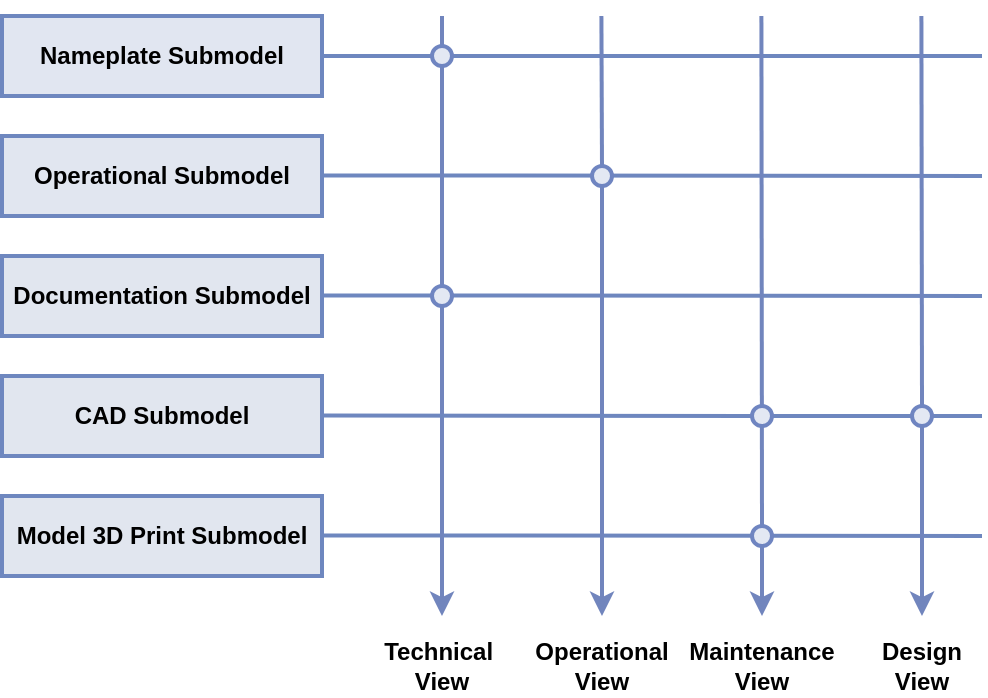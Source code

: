 <mxfile version="21.7.4" type="device">
  <diagram name="Page-1" id="e3a06f82-3646-2815-327d-82caf3d4e204">
    <mxGraphModel dx="819" dy="429" grid="1" gridSize="10" guides="1" tooltips="1" connect="1" arrows="1" fold="1" page="1" pageScale="1.5" pageWidth="1169" pageHeight="826" background="none" math="0" shadow="0">
      <root>
        <mxCell id="0" style=";html=1;" />
        <mxCell id="1" style=";html=1;" parent="0" />
        <mxCell id="-1EmH2Gq1Rqn8fet1wRR-1" value="&lt;b&gt;Nameplate Submodel&lt;/b&gt;" style="rounded=0;whiteSpace=wrap;html=1;strokeColor=#6e87bf;fillColor=#e1e6f1;strokeWidth=2;" vertex="1" parent="1">
          <mxGeometry x="280" y="240" width="160" height="40" as="geometry" />
        </mxCell>
        <mxCell id="-1EmH2Gq1Rqn8fet1wRR-2" value="&lt;b&gt;Operational Submodel&lt;/b&gt;" style="rounded=0;whiteSpace=wrap;html=1;strokeColor=#6e87bf;strokeWidth=2;fillColor=#e1e6f0;" vertex="1" parent="1">
          <mxGeometry x="280" y="300" width="160" height="40" as="geometry" />
        </mxCell>
        <mxCell id="-1EmH2Gq1Rqn8fet1wRR-3" value="&lt;b&gt;Documentation Submodel&lt;/b&gt;" style="rounded=0;whiteSpace=wrap;html=1;strokeColor=#6e87bf;strokeWidth=2;fillColor=#e1e6ef;" vertex="1" parent="1">
          <mxGeometry x="280" y="360" width="160" height="40" as="geometry" />
        </mxCell>
        <mxCell id="-1EmH2Gq1Rqn8fet1wRR-4" value="&lt;b&gt;CAD Submodel&lt;/b&gt;" style="rounded=0;whiteSpace=wrap;html=1;strokeColor=#6e87bf;strokeWidth=2;fillColor=#e1e6ef;" vertex="1" parent="1">
          <mxGeometry x="280" y="420" width="160" height="40" as="geometry" />
        </mxCell>
        <mxCell id="-1EmH2Gq1Rqn8fet1wRR-5" value="&lt;b&gt;Model 3D Print Submodel&lt;/b&gt;" style="rounded=0;whiteSpace=wrap;html=1;strokeColor=#6e87bf;strokeWidth=2;fillColor=#e1e6ef;" vertex="1" parent="1">
          <mxGeometry x="280" y="480" width="160" height="40" as="geometry" />
        </mxCell>
        <mxCell id="-1EmH2Gq1Rqn8fet1wRR-6" value="" style="endArrow=none;html=1;rounded=0;exitX=1;exitY=0.5;exitDx=0;exitDy=0;strokeColor=#6e87bf;strokeWidth=2;" edge="1" parent="1" source="-1EmH2Gq1Rqn8fet1wRR-19">
          <mxGeometry width="50" height="50" relative="1" as="geometry">
            <mxPoint x="450" y="260" as="sourcePoint" />
            <mxPoint x="770" y="260" as="targetPoint" />
          </mxGeometry>
        </mxCell>
        <mxCell id="-1EmH2Gq1Rqn8fet1wRR-7" value="" style="endArrow=none;html=1;rounded=0;exitX=1;exitY=0.5;exitDx=0;exitDy=0;strokeColor=#6e87bf;strokeWidth=2;" edge="1" parent="1">
          <mxGeometry width="50" height="50" relative="1" as="geometry">
            <mxPoint x="440" y="379.7" as="sourcePoint" />
            <mxPoint x="770" y="380" as="targetPoint" />
          </mxGeometry>
        </mxCell>
        <mxCell id="-1EmH2Gq1Rqn8fet1wRR-8" value="" style="endArrow=none;html=1;rounded=0;exitX=1;exitY=0.5;exitDx=0;exitDy=0;strokeColor=#6e87bf;strokeWidth=2;" edge="1" parent="1" source="-1EmH2Gq1Rqn8fet1wRR-29">
          <mxGeometry width="50" height="50" relative="1" as="geometry">
            <mxPoint x="440" y="439.7" as="sourcePoint" />
            <mxPoint x="770" y="440" as="targetPoint" />
          </mxGeometry>
        </mxCell>
        <mxCell id="-1EmH2Gq1Rqn8fet1wRR-9" value="" style="endArrow=none;html=1;rounded=0;exitX=1;exitY=0.5;exitDx=0;exitDy=0;strokeColor=#6e87bf;strokeWidth=2;" edge="1" parent="1">
          <mxGeometry width="50" height="50" relative="1" as="geometry">
            <mxPoint x="440" y="499.7" as="sourcePoint" />
            <mxPoint x="770" y="500" as="targetPoint" />
          </mxGeometry>
        </mxCell>
        <mxCell id="-1EmH2Gq1Rqn8fet1wRR-10" value="" style="endArrow=none;html=1;rounded=0;exitX=1;exitY=0.5;exitDx=0;exitDy=0;strokeColor=#6e87bf;strokeWidth=2;" edge="1" parent="1">
          <mxGeometry width="50" height="50" relative="1" as="geometry">
            <mxPoint x="440" y="319.7" as="sourcePoint" />
            <mxPoint x="770" y="320" as="targetPoint" />
          </mxGeometry>
        </mxCell>
        <mxCell id="-1EmH2Gq1Rqn8fet1wRR-11" value="Technical&amp;nbsp;&lt;br&gt;View" style="text;html=1;strokeColor=none;fillColor=none;align=center;verticalAlign=middle;whiteSpace=wrap;rounded=0;fontStyle=1" vertex="1" parent="1">
          <mxGeometry x="470" y="550" width="60" height="30" as="geometry" />
        </mxCell>
        <mxCell id="-1EmH2Gq1Rqn8fet1wRR-12" value="Operational&lt;br&gt;View" style="text;html=1;strokeColor=none;fillColor=none;align=center;verticalAlign=middle;whiteSpace=wrap;rounded=0;fontStyle=1" vertex="1" parent="1">
          <mxGeometry x="550" y="550" width="60" height="30" as="geometry" />
        </mxCell>
        <mxCell id="-1EmH2Gq1Rqn8fet1wRR-13" value="Maintenance&lt;br&gt;View" style="text;html=1;strokeColor=none;fillColor=none;align=center;verticalAlign=middle;whiteSpace=wrap;rounded=0;fontStyle=1" vertex="1" parent="1">
          <mxGeometry x="630" y="550" width="60" height="30" as="geometry" />
        </mxCell>
        <mxCell id="-1EmH2Gq1Rqn8fet1wRR-14" value="Design&lt;br&gt;View" style="text;html=1;strokeColor=none;fillColor=none;align=center;verticalAlign=middle;whiteSpace=wrap;rounded=0;fontStyle=1" vertex="1" parent="1">
          <mxGeometry x="710" y="550" width="60" height="30" as="geometry" />
        </mxCell>
        <mxCell id="-1EmH2Gq1Rqn8fet1wRR-15" value="" style="endArrow=classic;html=1;rounded=0;strokeWidth=2;strokeColor=#7185bd;" edge="1" parent="1">
          <mxGeometry width="50" height="50" relative="1" as="geometry">
            <mxPoint x="500" y="240" as="sourcePoint" />
            <mxPoint x="500" y="540" as="targetPoint" />
          </mxGeometry>
        </mxCell>
        <mxCell id="-1EmH2Gq1Rqn8fet1wRR-16" value="" style="endArrow=classic;html=1;rounded=0;strokeWidth=2;strokeColor=#7185bd;" edge="1" parent="1" source="-1EmH2Gq1Rqn8fet1wRR-27">
          <mxGeometry width="50" height="50" relative="1" as="geometry">
            <mxPoint x="579.7" y="240" as="sourcePoint" />
            <mxPoint x="580" y="540" as="targetPoint" />
          </mxGeometry>
        </mxCell>
        <mxCell id="-1EmH2Gq1Rqn8fet1wRR-17" value="" style="endArrow=classic;html=1;rounded=0;strokeWidth=2;strokeColor=#7185bd;" edge="1" parent="1" source="-1EmH2Gq1Rqn8fet1wRR-31">
          <mxGeometry width="50" height="50" relative="1" as="geometry">
            <mxPoint x="659.7" y="240" as="sourcePoint" />
            <mxPoint x="660" y="540" as="targetPoint" />
          </mxGeometry>
        </mxCell>
        <mxCell id="-1EmH2Gq1Rqn8fet1wRR-18" value="" style="endArrow=classic;html=1;rounded=0;strokeWidth=2;strokeColor=#7185bd;" edge="1" parent="1" source="-1EmH2Gq1Rqn8fet1wRR-33">
          <mxGeometry width="50" height="50" relative="1" as="geometry">
            <mxPoint x="739.7" y="240" as="sourcePoint" />
            <mxPoint x="740" y="540" as="targetPoint" />
          </mxGeometry>
        </mxCell>
        <mxCell id="-1EmH2Gq1Rqn8fet1wRR-21" value="" style="endArrow=none;html=1;rounded=0;exitX=1;exitY=0.5;exitDx=0;exitDy=0;strokeColor=#6e87bf;strokeWidth=2;" edge="1" parent="1" source="-1EmH2Gq1Rqn8fet1wRR-1" target="-1EmH2Gq1Rqn8fet1wRR-19">
          <mxGeometry width="50" height="50" relative="1" as="geometry">
            <mxPoint x="440" y="260" as="sourcePoint" />
            <mxPoint x="770" y="260" as="targetPoint" />
          </mxGeometry>
        </mxCell>
        <mxCell id="-1EmH2Gq1Rqn8fet1wRR-19" value="" style="ellipse;whiteSpace=wrap;html=1;aspect=fixed;strokeWidth=2;fillColor=#e3e8f3;strokeColor=#6f85c1;" vertex="1" parent="1">
          <mxGeometry x="495" y="255" width="10" height="10" as="geometry" />
        </mxCell>
        <mxCell id="-1EmH2Gq1Rqn8fet1wRR-22" value="" style="ellipse;whiteSpace=wrap;html=1;aspect=fixed;strokeWidth=2;fillColor=#e3e8f3;strokeColor=#6f85c1;" vertex="1" parent="1">
          <mxGeometry x="495" y="375" width="10" height="10" as="geometry" />
        </mxCell>
        <mxCell id="-1EmH2Gq1Rqn8fet1wRR-28" value="" style="endArrow=none;html=1;rounded=0;strokeWidth=2;strokeColor=#7185bd;endFill=0;" edge="1" parent="1" target="-1EmH2Gq1Rqn8fet1wRR-27">
          <mxGeometry width="50" height="50" relative="1" as="geometry">
            <mxPoint x="579.7" y="240" as="sourcePoint" />
            <mxPoint x="579.7" y="520" as="targetPoint" />
          </mxGeometry>
        </mxCell>
        <mxCell id="-1EmH2Gq1Rqn8fet1wRR-27" value="" style="ellipse;whiteSpace=wrap;html=1;aspect=fixed;strokeWidth=2;fillColor=#e3e8f3;strokeColor=#6f85c1;" vertex="1" parent="1">
          <mxGeometry x="575" y="315" width="10" height="10" as="geometry" />
        </mxCell>
        <mxCell id="-1EmH2Gq1Rqn8fet1wRR-30" value="" style="endArrow=none;html=1;rounded=0;exitX=1;exitY=0.5;exitDx=0;exitDy=0;strokeColor=#6e87bf;strokeWidth=2;" edge="1" parent="1" target="-1EmH2Gq1Rqn8fet1wRR-29">
          <mxGeometry width="50" height="50" relative="1" as="geometry">
            <mxPoint x="440" y="439.7" as="sourcePoint" />
            <mxPoint x="770" y="440" as="targetPoint" />
          </mxGeometry>
        </mxCell>
        <mxCell id="-1EmH2Gq1Rqn8fet1wRR-32" value="" style="endArrow=none;html=1;rounded=0;strokeWidth=2;strokeColor=#7185bd;endFill=0;" edge="1" parent="1" target="-1EmH2Gq1Rqn8fet1wRR-31">
          <mxGeometry width="50" height="50" relative="1" as="geometry">
            <mxPoint x="659.7" y="240" as="sourcePoint" />
            <mxPoint x="659.7" y="520" as="targetPoint" />
          </mxGeometry>
        </mxCell>
        <mxCell id="-1EmH2Gq1Rqn8fet1wRR-31" value="" style="ellipse;whiteSpace=wrap;html=1;aspect=fixed;strokeWidth=2;fillColor=#e3e8f3;strokeColor=#6f85c1;" vertex="1" parent="1">
          <mxGeometry x="655" y="495" width="10" height="10" as="geometry" />
        </mxCell>
        <mxCell id="-1EmH2Gq1Rqn8fet1wRR-29" value="" style="ellipse;whiteSpace=wrap;html=1;aspect=fixed;strokeWidth=2;fillColor=#e3e8f3;strokeColor=#6f85c1;" vertex="1" parent="1">
          <mxGeometry x="655" y="435" width="10" height="10" as="geometry" />
        </mxCell>
        <mxCell id="-1EmH2Gq1Rqn8fet1wRR-34" value="" style="endArrow=none;html=1;rounded=0;strokeWidth=2;strokeColor=#7185bd;endFill=0;" edge="1" parent="1" target="-1EmH2Gq1Rqn8fet1wRR-33">
          <mxGeometry width="50" height="50" relative="1" as="geometry">
            <mxPoint x="739.7" y="240" as="sourcePoint" />
            <mxPoint x="739.7" y="520" as="targetPoint" />
          </mxGeometry>
        </mxCell>
        <mxCell id="-1EmH2Gq1Rqn8fet1wRR-33" value="" style="ellipse;whiteSpace=wrap;html=1;aspect=fixed;strokeWidth=2;fillColor=#e3e8f3;strokeColor=#6f85c1;" vertex="1" parent="1">
          <mxGeometry x="735" y="435" width="10" height="10" as="geometry" />
        </mxCell>
      </root>
    </mxGraphModel>
  </diagram>
</mxfile>
